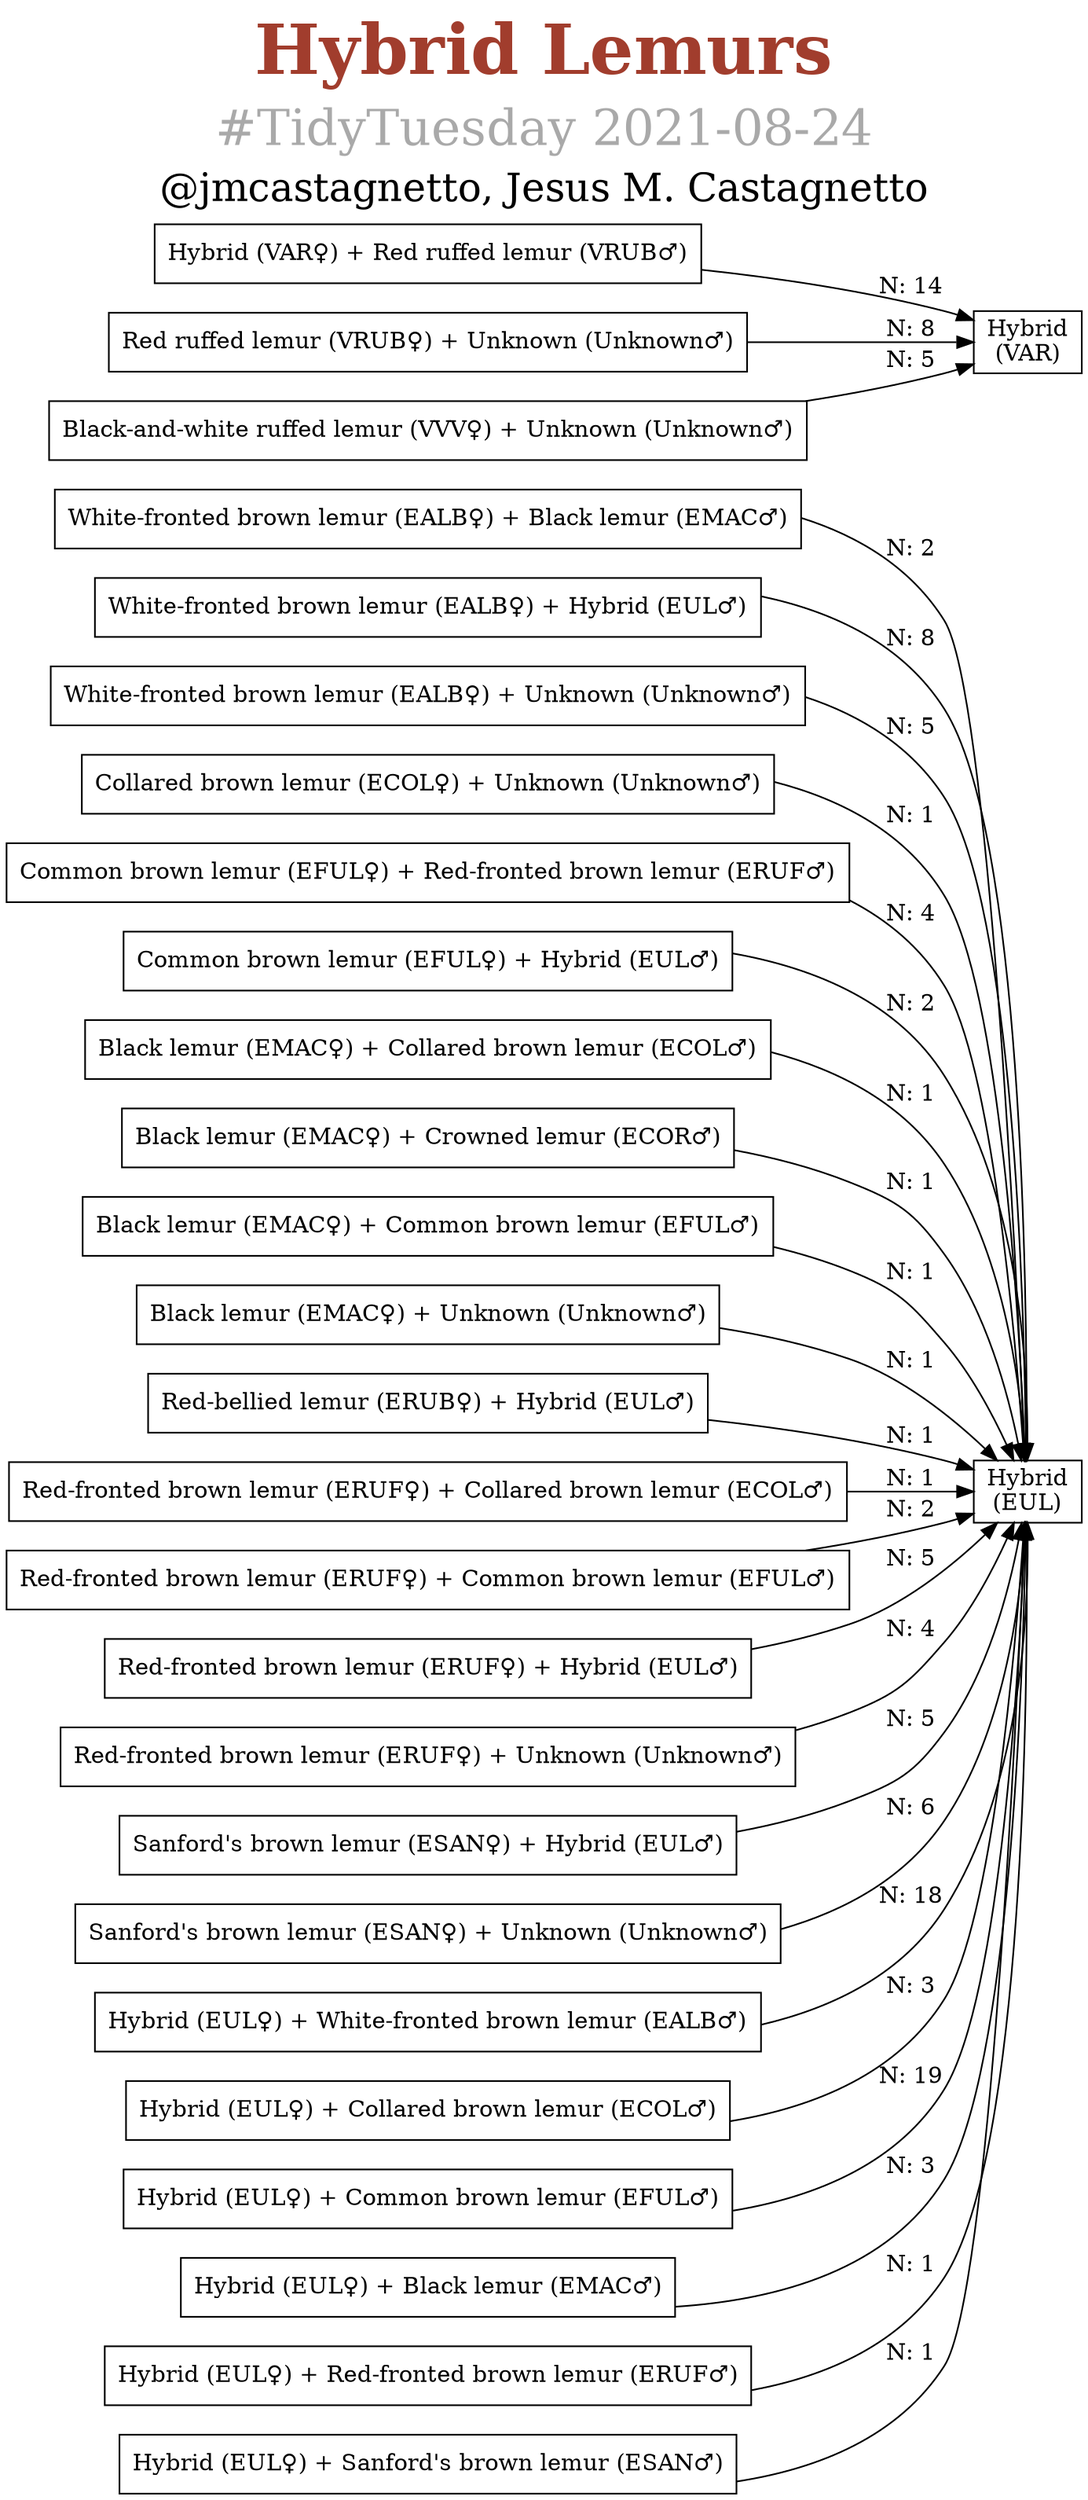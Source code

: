 digraph G {
rankdir = "LR";
node[shape="box"];
graph[
    labelloc = t;
    shape="plain",
    label=<
      <table border="0">
      <tr><td align="center"><b><font color="#a13d2d" point-size="42">Hybrid Lemurs</font></b></td></tr>
      <tr><td align="center"><font color="darkgrey" point-size="30">#TidyTuesday 2021-08-24</font></td></tr>
      <tr><td align="right"><font color="black" point-size="24">@jmcastagnetto, Jesus M. Castagnetto</font></td></tr> </table>
      >
  ]
"White-fronted brown lemur (EALB♀) + Black lemur (EMAC♂)" -> "Hybrid\n(EUL)" [label = "N: 2"];
"White-fronted brown lemur (EALB♀) + Hybrid (EUL♂)" -> "Hybrid\n(EUL)" [label = "N: 8"];
"White-fronted brown lemur (EALB♀) + Unknown (Unknown♂)" -> "Hybrid\n(EUL)" [label = "N: 5"];
"Collared brown lemur (ECOL♀) + Unknown (Unknown♂)" -> "Hybrid\n(EUL)" [label = "N: 1"];
"Common brown lemur (EFUL♀) + Red-fronted brown lemur (ERUF♂)" -> "Hybrid\n(EUL)" [label = "N: 4"];
"Common brown lemur (EFUL♀) + Hybrid (EUL♂)" -> "Hybrid\n(EUL)" [label = "N: 2"];
"Black lemur (EMAC♀) + Collared brown lemur (ECOL♂)" -> "Hybrid\n(EUL)" [label = "N: 1"];
"Black lemur (EMAC♀) + Crowned lemur (ECOR♂)" -> "Hybrid\n(EUL)" [label = "N: 1"];
"Black lemur (EMAC♀) + Common brown lemur (EFUL♂)" -> "Hybrid\n(EUL)" [label = "N: 1"];
"Black lemur (EMAC♀) + Unknown (Unknown♂)" -> "Hybrid\n(EUL)" [label = "N: 1"];
"Red-bellied lemur (ERUB♀) + Hybrid (EUL♂)" -> "Hybrid\n(EUL)" [label = "N: 1"];
"Red-fronted brown lemur (ERUF♀) + Collared brown lemur (ECOL♂)" -> "Hybrid\n(EUL)" [label = "N: 1"];
"Red-fronted brown lemur (ERUF♀) + Common brown lemur (EFUL♂)" -> "Hybrid\n(EUL)" [label = "N: 2"];
"Red-fronted brown lemur (ERUF♀) + Hybrid (EUL♂)" -> "Hybrid\n(EUL)" [label = "N: 5"];
"Red-fronted brown lemur (ERUF♀) + Unknown (Unknown♂)" -> "Hybrid\n(EUL)" [label = "N: 4"];
"Sanford's brown lemur (ESAN♀) + Hybrid (EUL♂)" -> "Hybrid\n(EUL)" [label = "N: 5"];
"Sanford's brown lemur (ESAN♀) + Unknown (Unknown♂)" -> "Hybrid\n(EUL)" [label = "N: 6"];
"Hybrid (EUL♀) + White-fronted brown lemur (EALB♂)" -> "Hybrid\n(EUL)" [label = "N: 18"];
"Hybrid (EUL♀) + Collared brown lemur (ECOL♂)" -> "Hybrid\n(EUL)" [label = "N: 3"];
"Hybrid (EUL♀) + Common brown lemur (EFUL♂)" -> "Hybrid\n(EUL)" [label = "N: 19"];
"Hybrid (EUL♀) + Black lemur (EMAC♂)" -> "Hybrid\n(EUL)" [label = "N: 3"];
"Hybrid (EUL♀) + Red-fronted brown lemur (ERUF♂)" -> "Hybrid\n(EUL)" [label = "N: 1"];
"Hybrid (EUL♀) + Sanford's brown lemur (ESAN♂)" -> "Hybrid\n(EUL)" [label = "N: 1"];
"Hybrid (VAR♀) + Red ruffed lemur (VRUB♂)" -> "Hybrid\n(VAR)" [label = "N: 14"];
"Red ruffed lemur (VRUB♀) + Unknown (Unknown♂)" -> "Hybrid\n(VAR)" [label = "N: 8"];
"Black-and-white ruffed lemur (VVV♀) + Unknown (Unknown♂)" -> "Hybrid\n(VAR)" [label = "N: 5"];
}
